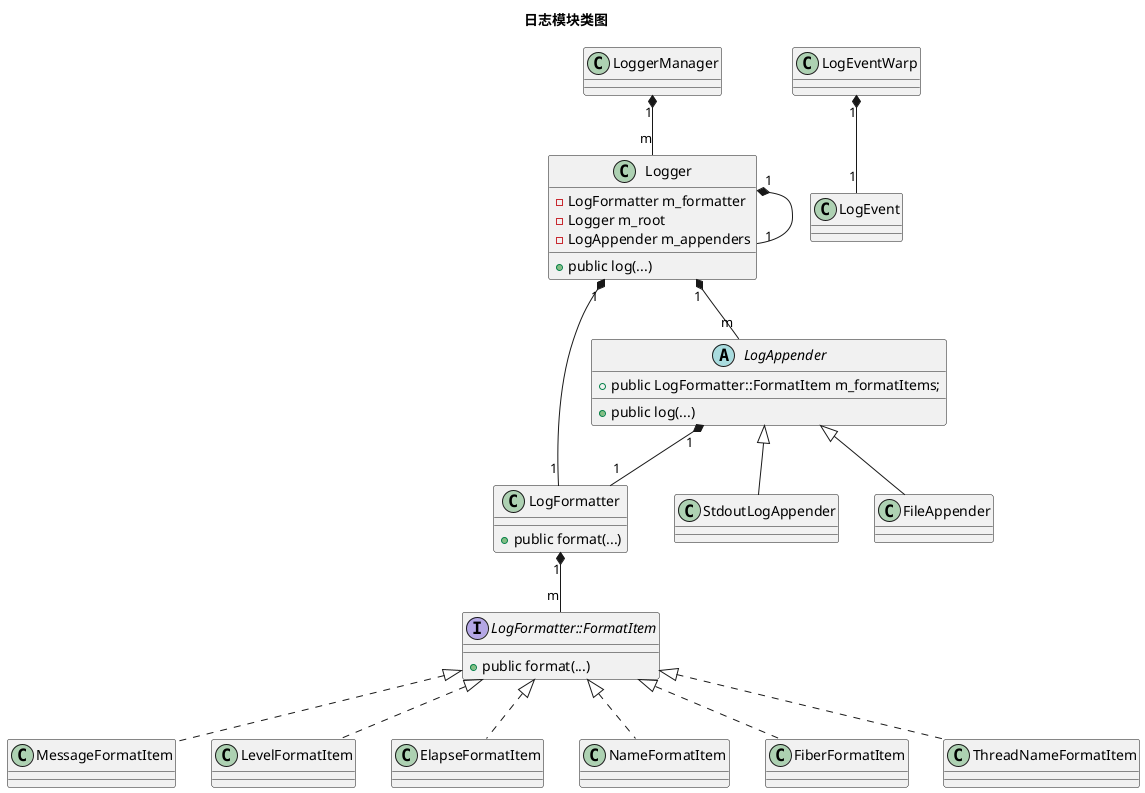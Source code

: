 @startuml

title 日志模块类图

class LoggerManager
class Logger {
    -LogFormatter m_formatter
    -Logger m_root
    -LogAppender m_appenders

    +public log(...)
}
class LogEventWarp
class LogEvent
class LogFormatter {
    +public format(...)
}
abstract LogAppender {
    +public LogFormatter::FormatItem m_formatItems;
    +public log(...)
}
class StdoutLogAppender
class FileAppender
interface LogFormatter::FormatItem {
    +public format(...)
}
class MessageFormatItem implements LogFormatter::FormatItem
class LevelFormatItem implements LogFormatter::FormatItem
class ElapseFormatItem implements LogFormatter::FormatItem
class NameFormatItem implements LogFormatter::FormatItem
class FiberFormatItem implements LogFormatter::FormatItem
class ThreadNameFormatItem implements LogFormatter::FormatItem


LoggerManager "1" *-- "m" Logger
Logger "1" *-- "1" Logger
Logger "1" *-- "1" LogFormatter
Logger "1" *-- "m" LogAppender
LogAppender  "1" *-- "1" LogFormatter
LogAppender  <|-- StdoutLogAppender
LogAppender  <|-- FileAppender
LogFormatter "1" *-- "m" LogFormatter::FormatItem
LogEventWarp "1" *-- "1" LogEvent


@enduml
